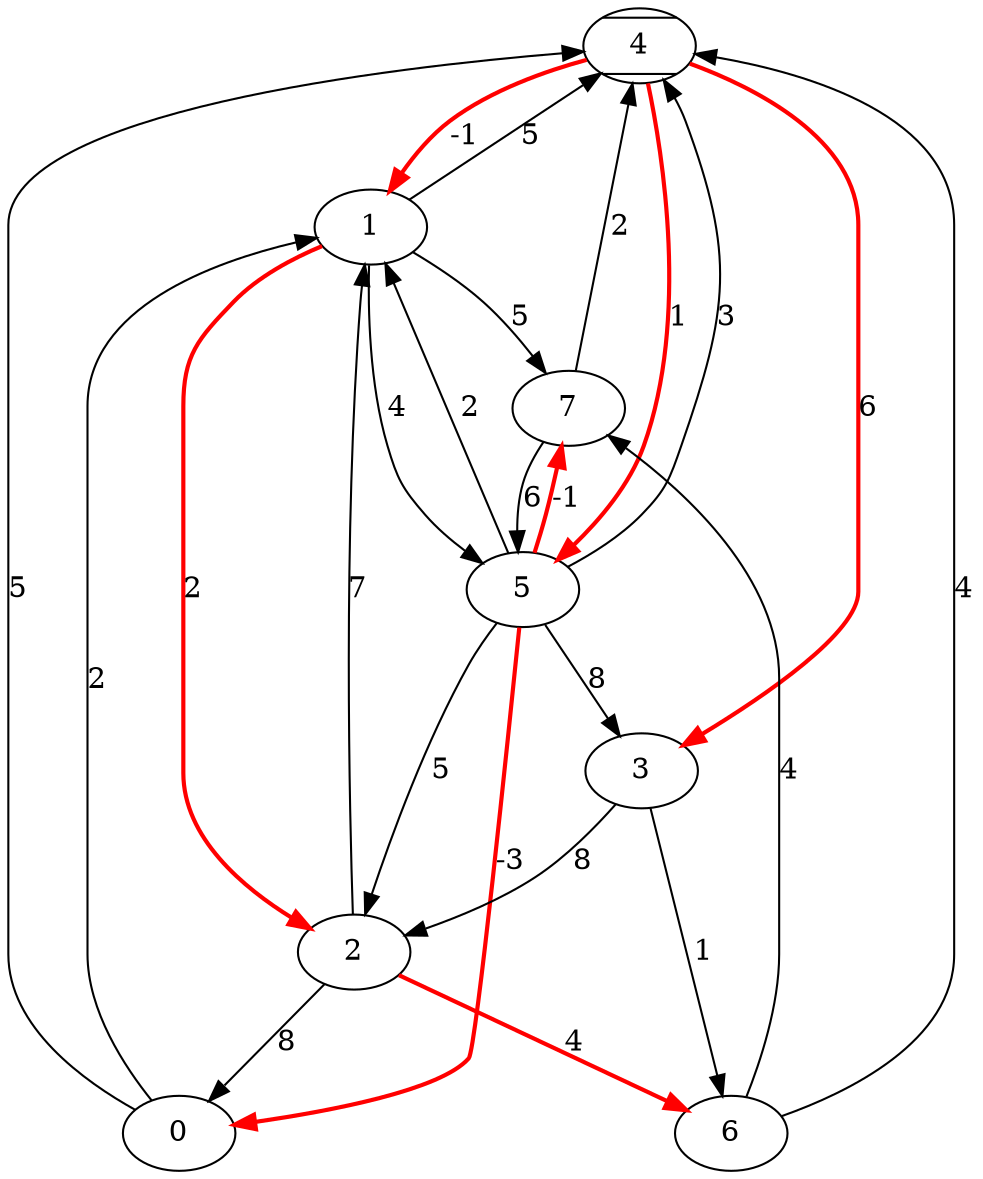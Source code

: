 digraph G {
    4[style = diagonals];
    0 -> 1 [label = 2];
    0 -> 4 [label = 5];
    1 -> 2 [label = 2] [style = bold][color = red];
    1 -> 4 [label = 5];
    1 -> 5 [label = 4];
    1 -> 7 [label = 5];
    2 -> 0 [label = 8];
    2 -> 1 [label = 7];
    2 -> 6 [label = 4] [style = bold][color = red];
    3 -> 2 [label = 8];
    3 -> 6 [label = 1];
    4 -> 1 [label = -1] [style = bold][color = red];
    4 -> 3 [label = 6] [style = bold][color = red];
    4 -> 5 [label = 1] [style = bold][color = red];
    5 -> 0 [label = -3] [style = bold][color = red];
    5 -> 1 [label = 2];
    5 -> 2 [label = 5];
    5 -> 3 [label = 8];
    5 -> 4 [label = 3];
    5 -> 7 [label = -1] [style = bold][color = red];
    6 -> 4 [label = 4];
    6 -> 7 [label = 4];
    7 -> 4 [label = 2];
    7 -> 5 [label = 6];
}